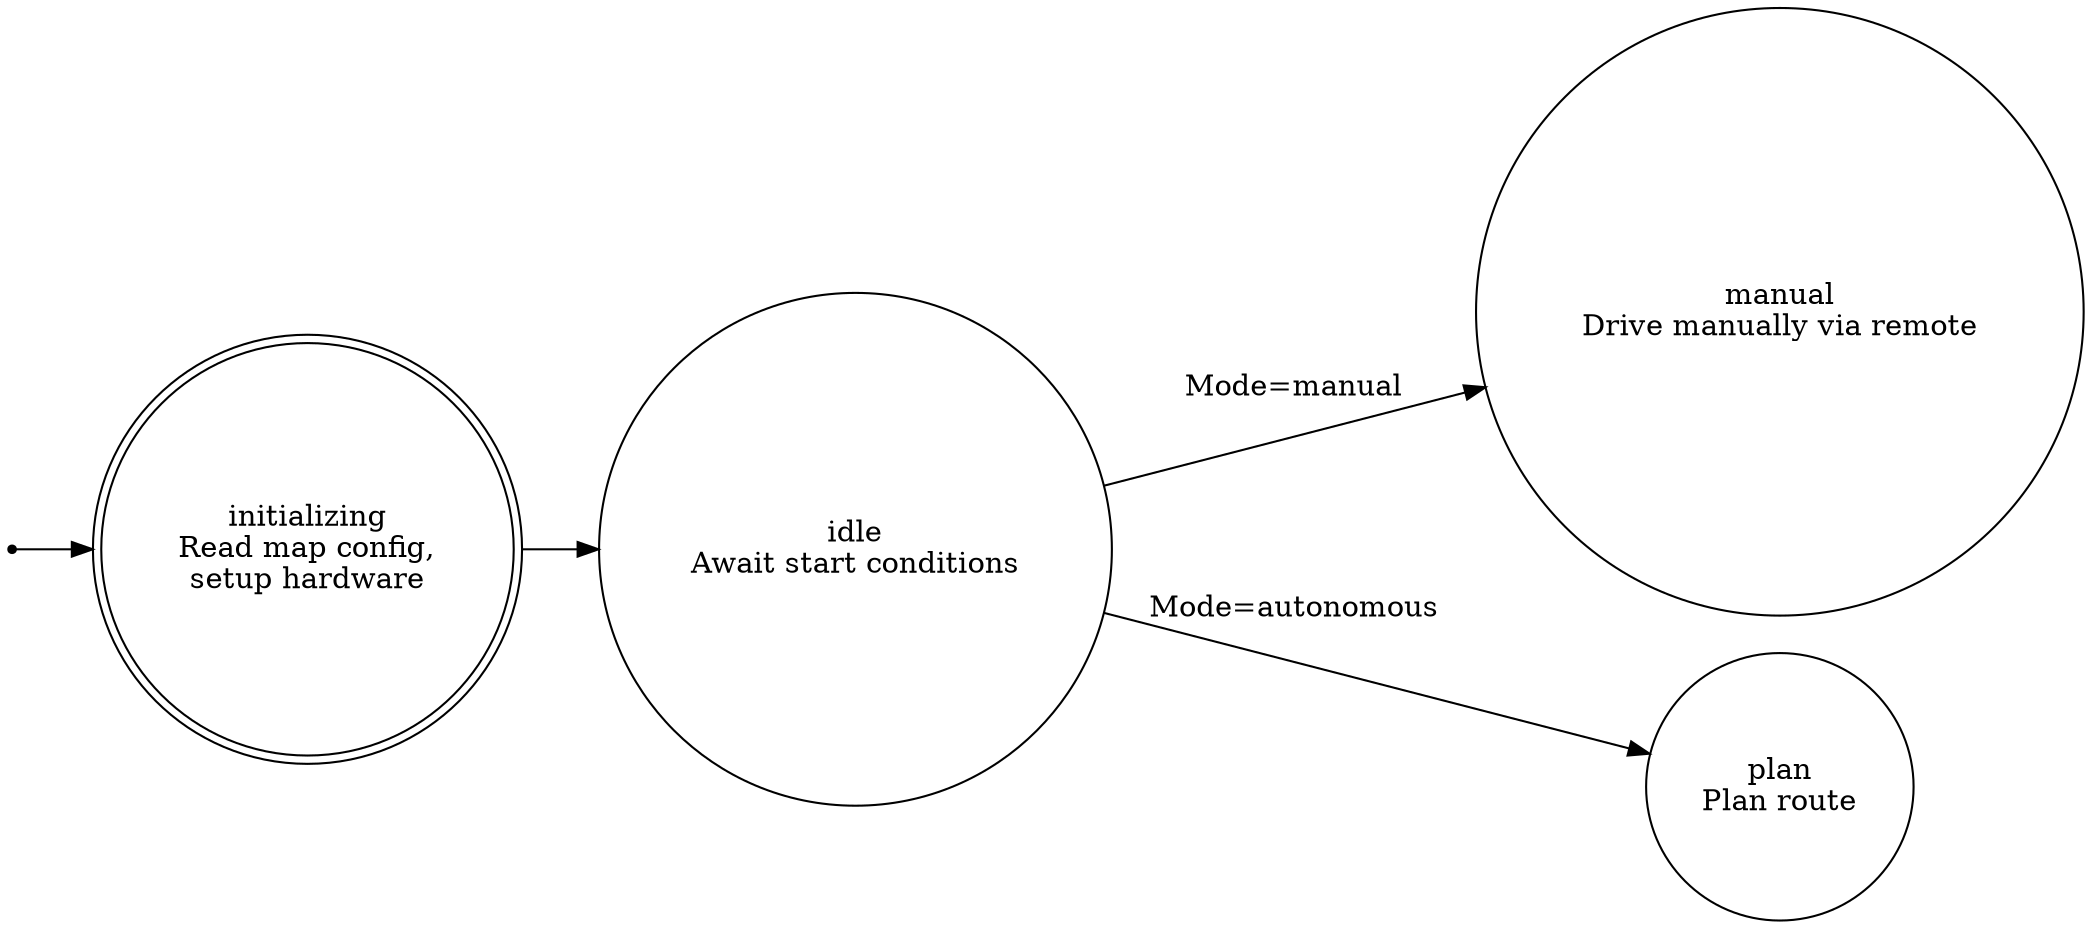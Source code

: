 digraph finite_state_machine {
    rankdir=LR;

    node [shape = doublecircle, label="initializing\nRead map config,\nsetup hardware"]; Sinitializing;
    node [shape = point ]; qi

    node [shape = circle];

    node [label="idle\nAwait start conditions"]; Sidle;
    node [label="manual\nDrive manually via remote"]; Smanual;
    node [label="plan\nPlan route"]; Splan;

    qi -> Sinitializing;
    Sinitializing -> Sidle;
    Sidle -> Smanual [label="Mode=manual"];
    Sidle -> Splan [label="Mode=autonomous"];


}